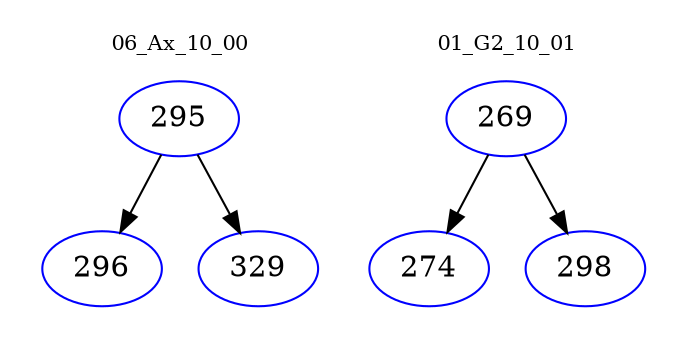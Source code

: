 digraph{
subgraph cluster_0 {
color = white
label = "06_Ax_10_00";
fontsize=10;
T0_295 [label="295", color="blue"]
T0_295 -> T0_296 [color="black"]
T0_296 [label="296", color="blue"]
T0_295 -> T0_329 [color="black"]
T0_329 [label="329", color="blue"]
}
subgraph cluster_1 {
color = white
label = "01_G2_10_01";
fontsize=10;
T1_269 [label="269", color="blue"]
T1_269 -> T1_274 [color="black"]
T1_274 [label="274", color="blue"]
T1_269 -> T1_298 [color="black"]
T1_298 [label="298", color="blue"]
}
}
